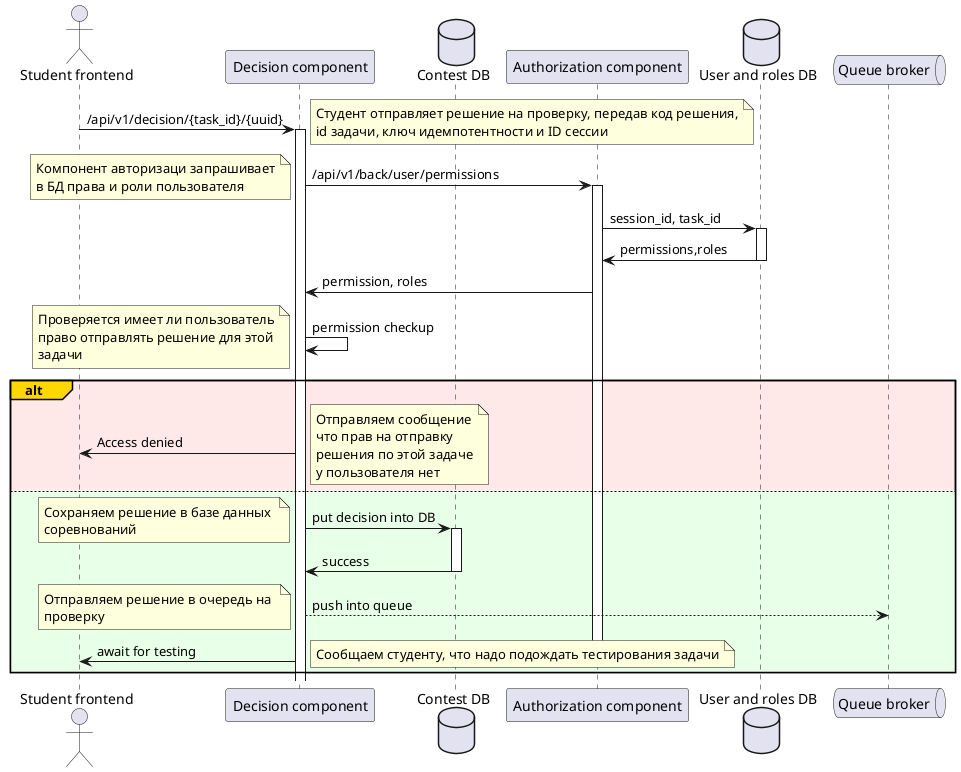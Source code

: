 @startuml "Sequence student"

actor "Student frontend" as front
participant "Decision component" as decision
database "Contest DB" as contestdb
participant "Authorization component" as auth
database "User and roles DB" as userdb
queue "Queue broker" as queue

front -> decision : /api/v1/decision/{task_id}/{uuid}
activate decision
note right
    Студент отправляет решение на проверку, передав код решения,
    id задачи, ключ идемпотентности и ID сессии
endnote

decision -> auth : /api/v1/back/user/permissions
activate auth
note left
    Компонент авторизаци запрашивает
    в БД права и роли пользователя
end note

auth -> userdb: session_id, task_id
activate userdb

userdb -> auth: permissions,roles
deactivate userdb


auth -> decision: permission, roles
decision -> decision: permission checkup    
note left
    Проверяется имеет ли пользователь
    право отправлять решение для этой
    задачи 
end note


alt#gold #FFE8E8
    decision -> front: Access denied
    note right
        Отправляем сообщение
        что прав на отправку
        решения по этой задаче
        у пользователя нет 
    end note
else #E8FFE8

    decision -> contestdb: put decision into DB
    activate contestdb
    note left
        Сохраняем решение в базе данных 
        соревнований
    end note
    contestdb -> decision: success
    deactivate contestdb



    decision --> queue: push into queue
    note left
        Отправляем решение в очередь на 
        проверку
    end note
    decision -> front: await for testing
    deactivate auth

    note right
        Сообщаем студенту, что надо подождать тестирования задачи
    end note

end

@enduml
